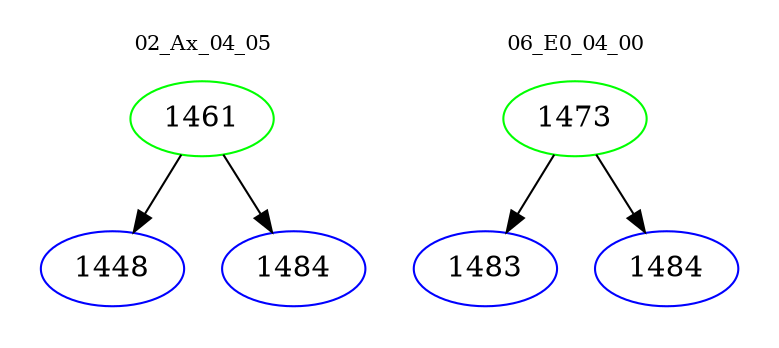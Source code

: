 digraph{
subgraph cluster_0 {
color = white
label = "02_Ax_04_05";
fontsize=10;
T0_1461 [label="1461", color="green"]
T0_1461 -> T0_1448 [color="black"]
T0_1448 [label="1448", color="blue"]
T0_1461 -> T0_1484 [color="black"]
T0_1484 [label="1484", color="blue"]
}
subgraph cluster_1 {
color = white
label = "06_E0_04_00";
fontsize=10;
T1_1473 [label="1473", color="green"]
T1_1473 -> T1_1483 [color="black"]
T1_1483 [label="1483", color="blue"]
T1_1473 -> T1_1484 [color="black"]
T1_1484 [label="1484", color="blue"]
}
}
